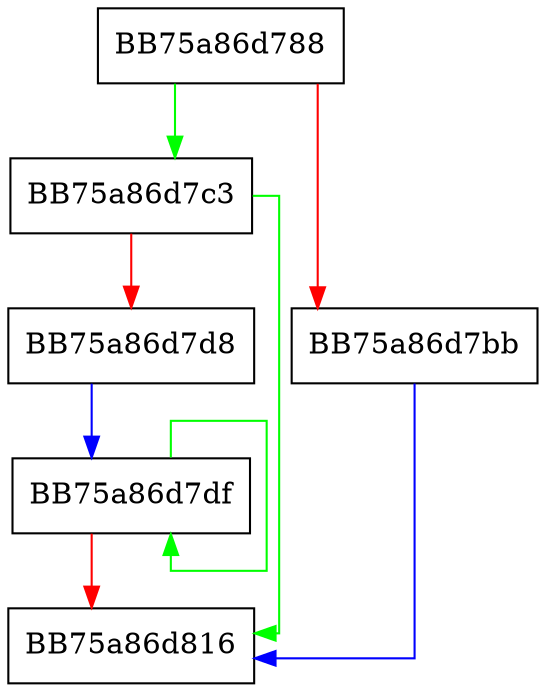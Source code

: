 digraph AppendHexDump {
  node [shape="box"];
  graph [splines=ortho];
  BB75a86d788 -> BB75a86d7c3 [color="green"];
  BB75a86d788 -> BB75a86d7bb [color="red"];
  BB75a86d7bb -> BB75a86d816 [color="blue"];
  BB75a86d7c3 -> BB75a86d816 [color="green"];
  BB75a86d7c3 -> BB75a86d7d8 [color="red"];
  BB75a86d7d8 -> BB75a86d7df [color="blue"];
  BB75a86d7df -> BB75a86d7df [color="green"];
  BB75a86d7df -> BB75a86d816 [color="red"];
}